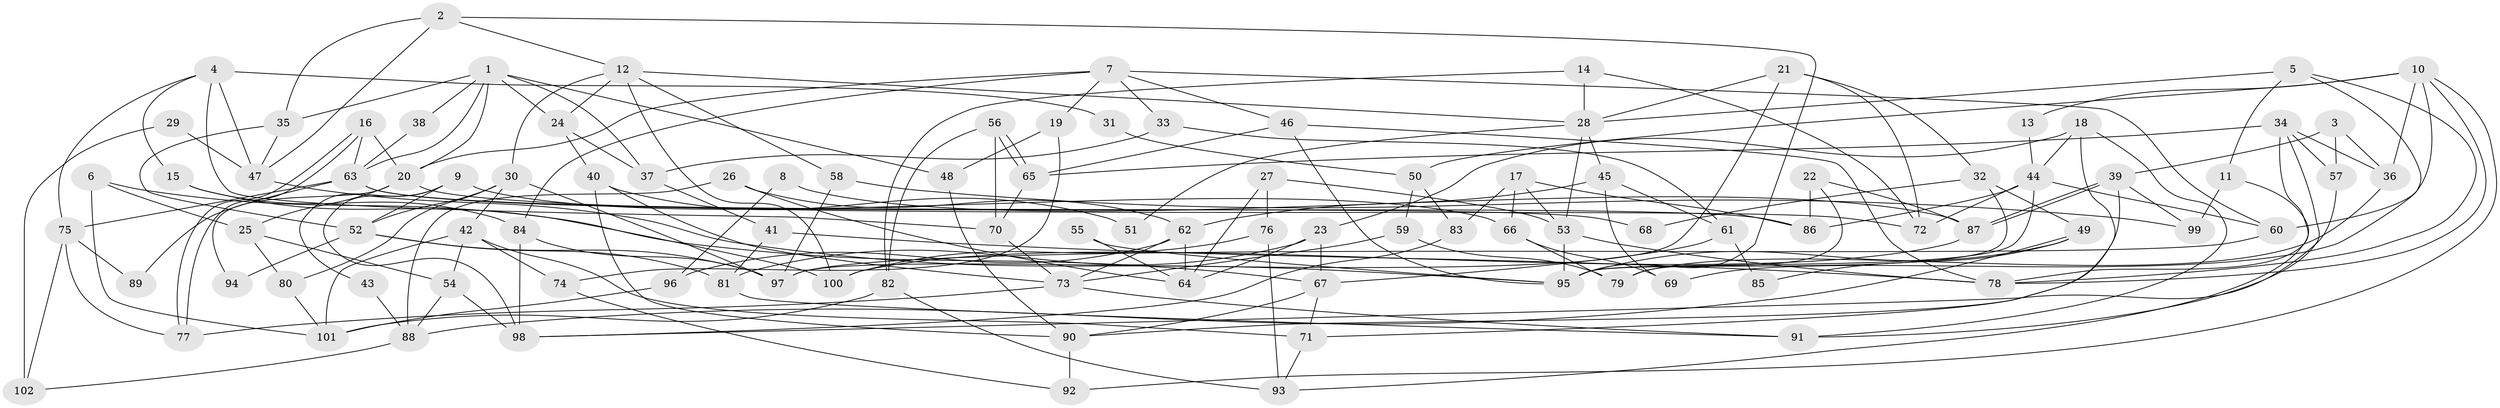 // coarse degree distribution, {10: 0.030303030303030304, 5: 0.19696969696969696, 3: 0.15151515151515152, 6: 0.06060606060606061, 8: 0.06060606060606061, 2: 0.10606060606060606, 4: 0.22727272727272727, 7: 0.13636363636363635, 1: 0.015151515151515152, 9: 0.015151515151515152}
// Generated by graph-tools (version 1.1) at 2025/41/03/06/25 10:41:53]
// undirected, 102 vertices, 204 edges
graph export_dot {
graph [start="1"]
  node [color=gray90,style=filled];
  1;
  2;
  3;
  4;
  5;
  6;
  7;
  8;
  9;
  10;
  11;
  12;
  13;
  14;
  15;
  16;
  17;
  18;
  19;
  20;
  21;
  22;
  23;
  24;
  25;
  26;
  27;
  28;
  29;
  30;
  31;
  32;
  33;
  34;
  35;
  36;
  37;
  38;
  39;
  40;
  41;
  42;
  43;
  44;
  45;
  46;
  47;
  48;
  49;
  50;
  51;
  52;
  53;
  54;
  55;
  56;
  57;
  58;
  59;
  60;
  61;
  62;
  63;
  64;
  65;
  66;
  67;
  68;
  69;
  70;
  71;
  72;
  73;
  74;
  75;
  76;
  77;
  78;
  79;
  80;
  81;
  82;
  83;
  84;
  85;
  86;
  87;
  88;
  89;
  90;
  91;
  92;
  93;
  94;
  95;
  96;
  97;
  98;
  99;
  100;
  101;
  102;
  1 -- 37;
  1 -- 35;
  1 -- 20;
  1 -- 24;
  1 -- 38;
  1 -- 48;
  1 -- 63;
  2 -- 95;
  2 -- 47;
  2 -- 12;
  2 -- 35;
  3 -- 36;
  3 -- 39;
  3 -- 57;
  4 -- 15;
  4 -- 47;
  4 -- 31;
  4 -- 70;
  4 -- 75;
  5 -- 78;
  5 -- 28;
  5 -- 11;
  5 -- 69;
  6 -- 101;
  6 -- 25;
  6 -- 67;
  7 -- 46;
  7 -- 20;
  7 -- 19;
  7 -- 33;
  7 -- 60;
  7 -- 84;
  8 -- 96;
  8 -- 87;
  9 -- 98;
  9 -- 66;
  9 -- 43;
  9 -- 52;
  10 -- 60;
  10 -- 78;
  10 -- 13;
  10 -- 36;
  10 -- 50;
  10 -- 92;
  11 -- 99;
  11 -- 93;
  12 -- 24;
  12 -- 28;
  12 -- 30;
  12 -- 58;
  12 -- 100;
  13 -- 44;
  14 -- 28;
  14 -- 82;
  14 -- 72;
  15 -- 100;
  15 -- 84;
  16 -- 63;
  16 -- 77;
  16 -- 77;
  16 -- 20;
  17 -- 86;
  17 -- 83;
  17 -- 53;
  17 -- 66;
  18 -- 44;
  18 -- 91;
  18 -- 23;
  18 -- 71;
  19 -- 48;
  19 -- 74;
  20 -- 25;
  20 -- 72;
  20 -- 94;
  21 -- 72;
  21 -- 28;
  21 -- 32;
  21 -- 97;
  22 -- 79;
  22 -- 87;
  22 -- 86;
  23 -- 67;
  23 -- 64;
  23 -- 81;
  24 -- 40;
  24 -- 37;
  25 -- 80;
  25 -- 54;
  26 -- 64;
  26 -- 62;
  26 -- 88;
  27 -- 64;
  27 -- 53;
  27 -- 76;
  28 -- 53;
  28 -- 45;
  28 -- 51;
  29 -- 47;
  29 -- 102;
  30 -- 52;
  30 -- 42;
  30 -- 80;
  30 -- 97;
  31 -- 50;
  32 -- 95;
  32 -- 49;
  32 -- 68;
  33 -- 37;
  33 -- 61;
  34 -- 65;
  34 -- 78;
  34 -- 36;
  34 -- 57;
  34 -- 91;
  35 -- 52;
  35 -- 47;
  36 -- 79;
  37 -- 41;
  38 -- 63;
  39 -- 87;
  39 -- 87;
  39 -- 90;
  39 -- 99;
  40 -- 90;
  40 -- 73;
  40 -- 51;
  41 -- 81;
  41 -- 78;
  42 -- 54;
  42 -- 71;
  42 -- 74;
  42 -- 101;
  43 -- 88;
  44 -- 60;
  44 -- 72;
  44 -- 86;
  44 -- 95;
  45 -- 61;
  45 -- 62;
  45 -- 69;
  46 -- 65;
  46 -- 95;
  46 -- 78;
  47 -- 95;
  48 -- 90;
  49 -- 88;
  49 -- 85;
  49 -- 95;
  50 -- 59;
  50 -- 83;
  52 -- 97;
  52 -- 81;
  52 -- 94;
  53 -- 95;
  53 -- 78;
  54 -- 98;
  54 -- 88;
  55 -- 95;
  55 -- 64;
  56 -- 65;
  56 -- 65;
  56 -- 70;
  56 -- 82;
  57 -- 98;
  58 -- 97;
  58 -- 99;
  59 -- 79;
  59 -- 73;
  60 -- 97;
  61 -- 67;
  61 -- 85;
  62 -- 73;
  62 -- 64;
  62 -- 96;
  63 -- 86;
  63 -- 68;
  63 -- 75;
  63 -- 89;
  65 -- 70;
  66 -- 69;
  66 -- 79;
  67 -- 71;
  67 -- 90;
  70 -- 73;
  71 -- 93;
  73 -- 91;
  73 -- 77;
  74 -- 92;
  75 -- 77;
  75 -- 89;
  75 -- 102;
  76 -- 93;
  76 -- 100;
  80 -- 101;
  81 -- 91;
  82 -- 93;
  82 -- 101;
  83 -- 98;
  84 -- 97;
  84 -- 98;
  87 -- 100;
  88 -- 102;
  90 -- 92;
  96 -- 101;
}
